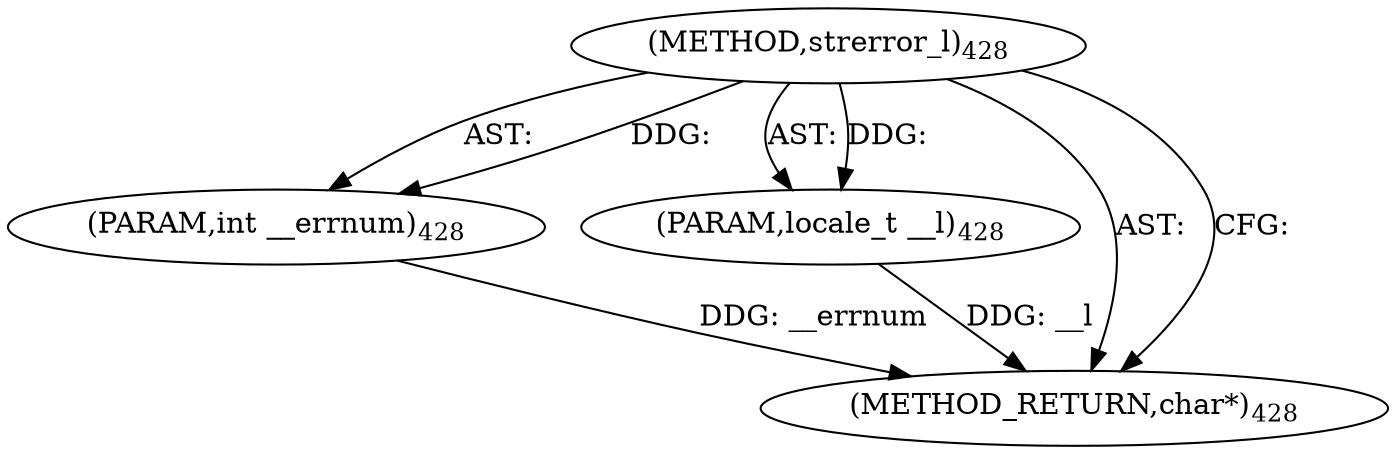 digraph "strerror_l" {  
"98920" [label = <(METHOD,strerror_l)<SUB>428</SUB>> ]
"98921" [label = <(PARAM,int __errnum)<SUB>428</SUB>> ]
"98922" [label = <(PARAM,locale_t __l)<SUB>428</SUB>> ]
"98923" [label = <(METHOD_RETURN,char*)<SUB>428</SUB>> ]
  "98920" -> "98921"  [ label = "AST: "] 
  "98920" -> "98922"  [ label = "AST: "] 
  "98920" -> "98923"  [ label = "AST: "] 
  "98920" -> "98923"  [ label = "CFG: "] 
  "98921" -> "98923"  [ label = "DDG: __errnum"] 
  "98922" -> "98923"  [ label = "DDG: __l"] 
  "98920" -> "98921"  [ label = "DDG: "] 
  "98920" -> "98922"  [ label = "DDG: "] 
}
